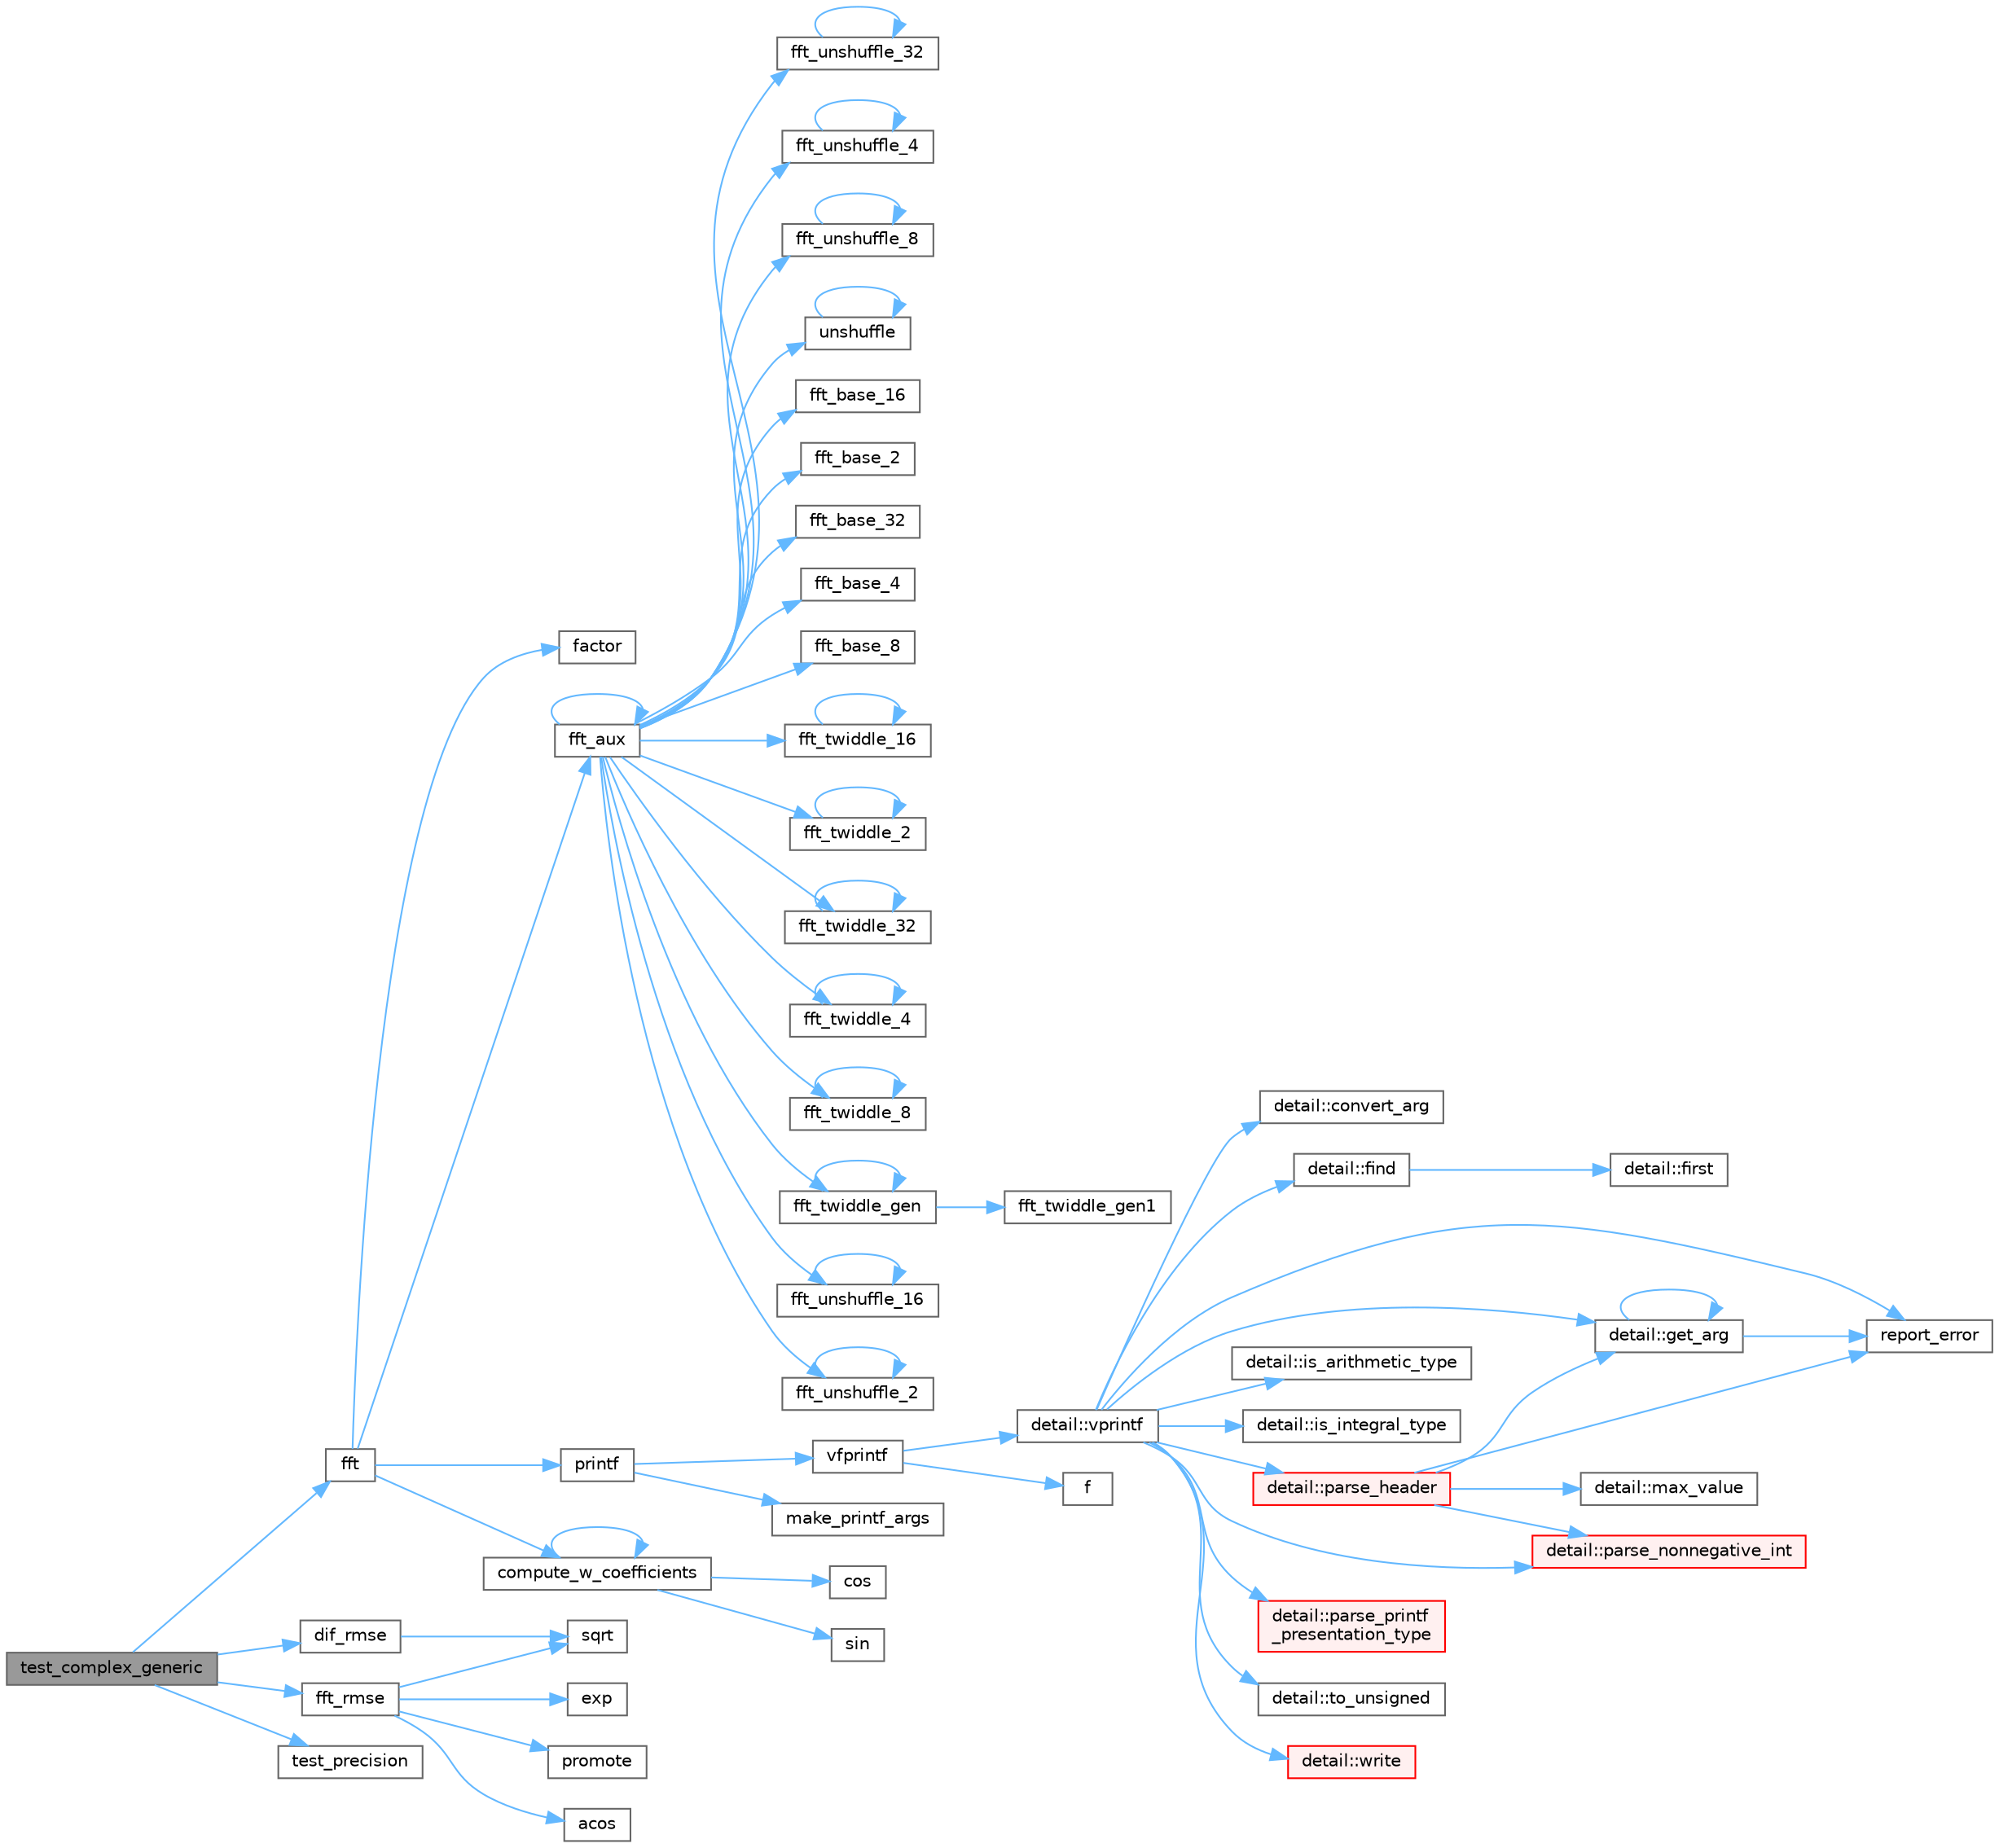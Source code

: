 digraph "test_complex_generic"
{
 // LATEX_PDF_SIZE
  bgcolor="transparent";
  edge [fontname=Helvetica,fontsize=10,labelfontname=Helvetica,labelfontsize=10];
  node [fontname=Helvetica,fontsize=10,shape=box,height=0.2,width=0.4];
  rankdir="LR";
  Node1 [id="Node000001",label="test_complex_generic",height=0.2,width=0.4,color="gray40", fillcolor="grey60", style="filled", fontcolor="black",tooltip=" "];
  Node1 -> Node2 [id="edge70_Node000001_Node000002",color="steelblue1",style="solid",tooltip=" "];
  Node2 [id="Node000002",label="dif_rmse",height=0.2,width=0.4,color="grey40", fillcolor="white", style="filled",URL="$_f_f_t_w_8cpp.html#a2c2a9b95e2b6f64c7d8bbf0ebe8ab5c5",tooltip=" "];
  Node2 -> Node3 [id="edge71_Node000002_Node000003",color="steelblue1",style="solid",tooltip=" "];
  Node3 [id="Node000003",label="sqrt",height=0.2,width=0.4,color="grey40", fillcolor="white", style="filled",URL="$_array_cwise_unary_ops_8h.html#a656b9217a2fcb6de59dc8d1eb3079cc7",tooltip=" "];
  Node1 -> Node4 [id="edge72_Node000001_Node000004",color="steelblue1",style="solid",tooltip=" "];
  Node4 [id="Node000004",label="fft",height=0.2,width=0.4,color="grey40", fillcolor="white", style="filled",URL="$fft_8c.html#a0f5165b7fa1558230a53f75809dfeb0e",tooltip=" "];
  Node4 -> Node5 [id="edge73_Node000004_Node000005",color="steelblue1",style="solid",tooltip=" "];
  Node5 [id="Node000005",label="compute_w_coefficients",height=0.2,width=0.4,color="grey40", fillcolor="white", style="filled",URL="$fft_8c.html#ac57cb5ae1855a8ec41f89c280f693332",tooltip=" "];
  Node5 -> Node5 [id="edge74_Node000005_Node000005",color="steelblue1",style="solid",tooltip=" "];
  Node5 -> Node6 [id="edge75_Node000005_Node000006",color="steelblue1",style="solid",tooltip=" "];
  Node6 [id="Node000006",label="cos",height=0.2,width=0.4,color="grey40", fillcolor="white", style="filled",URL="$_array_cwise_unary_ops_8h.html#a92b03396990b0e9eea0731aa406e31a4",tooltip=" "];
  Node5 -> Node7 [id="edge76_Node000005_Node000007",color="steelblue1",style="solid",tooltip=" "];
  Node7 [id="Node000007",label="sin",height=0.2,width=0.4,color="grey40", fillcolor="white", style="filled",URL="$_array_cwise_unary_ops_8h.html#a9cfb0ea58bd813510a9e2db18a5e49f0",tooltip=" "];
  Node4 -> Node8 [id="edge77_Node000004_Node000008",color="steelblue1",style="solid",tooltip=" "];
  Node8 [id="Node000008",label="factor",height=0.2,width=0.4,color="grey40", fillcolor="white", style="filled",URL="$fft_8c.html#a13b942e46c2348d4cfe7bced3e905d1d",tooltip=" "];
  Node4 -> Node9 [id="edge78_Node000004_Node000009",color="steelblue1",style="solid",tooltip=" "];
  Node9 [id="Node000009",label="fft_aux",height=0.2,width=0.4,color="grey40", fillcolor="white", style="filled",URL="$fft_8c.html#a9a0558fc10e82e20e553685e3c2870e1",tooltip=" "];
  Node9 -> Node9 [id="edge79_Node000009_Node000009",color="steelblue1",style="solid",tooltip=" "];
  Node9 -> Node10 [id="edge80_Node000009_Node000010",color="steelblue1",style="solid",tooltip=" "];
  Node10 [id="Node000010",label="fft_base_16",height=0.2,width=0.4,color="grey40", fillcolor="white", style="filled",URL="$fft_8c.html#aa6910cd3b2b4ec6982a09874afb0483c",tooltip=" "];
  Node9 -> Node11 [id="edge81_Node000009_Node000011",color="steelblue1",style="solid",tooltip=" "];
  Node11 [id="Node000011",label="fft_base_2",height=0.2,width=0.4,color="grey40", fillcolor="white", style="filled",URL="$fft_8c.html#a53f071185d4e04a6d4827d5dea751785",tooltip=" "];
  Node9 -> Node12 [id="edge82_Node000009_Node000012",color="steelblue1",style="solid",tooltip=" "];
  Node12 [id="Node000012",label="fft_base_32",height=0.2,width=0.4,color="grey40", fillcolor="white", style="filled",URL="$fft_8c.html#a471426c2db5a3b6ac07a136c21f534c9",tooltip=" "];
  Node9 -> Node13 [id="edge83_Node000009_Node000013",color="steelblue1",style="solid",tooltip=" "];
  Node13 [id="Node000013",label="fft_base_4",height=0.2,width=0.4,color="grey40", fillcolor="white", style="filled",URL="$fft_8c.html#a8b83f8f4a276c0437140cb8946c518d8",tooltip=" "];
  Node9 -> Node14 [id="edge84_Node000009_Node000014",color="steelblue1",style="solid",tooltip=" "];
  Node14 [id="Node000014",label="fft_base_8",height=0.2,width=0.4,color="grey40", fillcolor="white", style="filled",URL="$fft_8c.html#a4695f30685cdaaa8e5b49d1eafc5c9f0",tooltip=" "];
  Node9 -> Node15 [id="edge85_Node000009_Node000015",color="steelblue1",style="solid",tooltip=" "];
  Node15 [id="Node000015",label="fft_twiddle_16",height=0.2,width=0.4,color="grey40", fillcolor="white", style="filled",URL="$fft_8c.html#a0f87032ee4ccd14b70cc9ec53640df24",tooltip=" "];
  Node15 -> Node15 [id="edge86_Node000015_Node000015",color="steelblue1",style="solid",tooltip=" "];
  Node9 -> Node16 [id="edge87_Node000009_Node000016",color="steelblue1",style="solid",tooltip=" "];
  Node16 [id="Node000016",label="fft_twiddle_2",height=0.2,width=0.4,color="grey40", fillcolor="white", style="filled",URL="$fft_8c.html#a2644cb7a6dcb7d8cb3a2d2eec940fd12",tooltip=" "];
  Node16 -> Node16 [id="edge88_Node000016_Node000016",color="steelblue1",style="solid",tooltip=" "];
  Node9 -> Node17 [id="edge89_Node000009_Node000017",color="steelblue1",style="solid",tooltip=" "];
  Node17 [id="Node000017",label="fft_twiddle_32",height=0.2,width=0.4,color="grey40", fillcolor="white", style="filled",URL="$fft_8c.html#a46dd6bbcad765b995339c555f1e5df52",tooltip=" "];
  Node17 -> Node17 [id="edge90_Node000017_Node000017",color="steelblue1",style="solid",tooltip=" "];
  Node9 -> Node18 [id="edge91_Node000009_Node000018",color="steelblue1",style="solid",tooltip=" "];
  Node18 [id="Node000018",label="fft_twiddle_4",height=0.2,width=0.4,color="grey40", fillcolor="white", style="filled",URL="$fft_8c.html#a4d7ba896e1cb7df2144dd7a1212efb1e",tooltip=" "];
  Node18 -> Node18 [id="edge92_Node000018_Node000018",color="steelblue1",style="solid",tooltip=" "];
  Node9 -> Node19 [id="edge93_Node000009_Node000019",color="steelblue1",style="solid",tooltip=" "];
  Node19 [id="Node000019",label="fft_twiddle_8",height=0.2,width=0.4,color="grey40", fillcolor="white", style="filled",URL="$fft_8c.html#afdc21a3abd5f7586e3f16156d2f00828",tooltip=" "];
  Node19 -> Node19 [id="edge94_Node000019_Node000019",color="steelblue1",style="solid",tooltip=" "];
  Node9 -> Node20 [id="edge95_Node000009_Node000020",color="steelblue1",style="solid",tooltip=" "];
  Node20 [id="Node000020",label="fft_twiddle_gen",height=0.2,width=0.4,color="grey40", fillcolor="white", style="filled",URL="$fft_8c.html#afefcf2b06603893f5c4ff12120eb196c",tooltip=" "];
  Node20 -> Node20 [id="edge96_Node000020_Node000020",color="steelblue1",style="solid",tooltip=" "];
  Node20 -> Node21 [id="edge97_Node000020_Node000021",color="steelblue1",style="solid",tooltip=" "];
  Node21 [id="Node000021",label="fft_twiddle_gen1",height=0.2,width=0.4,color="grey40", fillcolor="white", style="filled",URL="$fft_8c.html#a07fff7c873ff37e6a5e8af78f06893d4",tooltip=" "];
  Node9 -> Node22 [id="edge98_Node000009_Node000022",color="steelblue1",style="solid",tooltip=" "];
  Node22 [id="Node000022",label="fft_unshuffle_16",height=0.2,width=0.4,color="grey40", fillcolor="white", style="filled",URL="$fft_8c.html#abc1b00ecbdbde947e57eef2cef991665",tooltip=" "];
  Node22 -> Node22 [id="edge99_Node000022_Node000022",color="steelblue1",style="solid",tooltip=" "];
  Node9 -> Node23 [id="edge100_Node000009_Node000023",color="steelblue1",style="solid",tooltip=" "];
  Node23 [id="Node000023",label="fft_unshuffle_2",height=0.2,width=0.4,color="grey40", fillcolor="white", style="filled",URL="$fft_8c.html#a7d6a3a5142b45a43181264d7099c43f8",tooltip=" "];
  Node23 -> Node23 [id="edge101_Node000023_Node000023",color="steelblue1",style="solid",tooltip=" "];
  Node9 -> Node24 [id="edge102_Node000009_Node000024",color="steelblue1",style="solid",tooltip=" "];
  Node24 [id="Node000024",label="fft_unshuffle_32",height=0.2,width=0.4,color="grey40", fillcolor="white", style="filled",URL="$fft_8c.html#a7a1bc321c290a9ba51df47ea9d198e58",tooltip=" "];
  Node24 -> Node24 [id="edge103_Node000024_Node000024",color="steelblue1",style="solid",tooltip=" "];
  Node9 -> Node25 [id="edge104_Node000009_Node000025",color="steelblue1",style="solid",tooltip=" "];
  Node25 [id="Node000025",label="fft_unshuffle_4",height=0.2,width=0.4,color="grey40", fillcolor="white", style="filled",URL="$fft_8c.html#a7f784d13d950d7f35dfc390256354ec7",tooltip=" "];
  Node25 -> Node25 [id="edge105_Node000025_Node000025",color="steelblue1",style="solid",tooltip=" "];
  Node9 -> Node26 [id="edge106_Node000009_Node000026",color="steelblue1",style="solid",tooltip=" "];
  Node26 [id="Node000026",label="fft_unshuffle_8",height=0.2,width=0.4,color="grey40", fillcolor="white", style="filled",URL="$fft_8c.html#ac48af76d146978da9cd4fe6b30da350b",tooltip=" "];
  Node26 -> Node26 [id="edge107_Node000026_Node000026",color="steelblue1",style="solid",tooltip=" "];
  Node9 -> Node27 [id="edge108_Node000009_Node000027",color="steelblue1",style="solid",tooltip=" "];
  Node27 [id="Node000027",label="unshuffle",height=0.2,width=0.4,color="grey40", fillcolor="white", style="filled",URL="$fft_8c.html#ad31a7282a2f474de44413e0d7163c468",tooltip=" "];
  Node27 -> Node27 [id="edge109_Node000027_Node000027",color="steelblue1",style="solid",tooltip=" "];
  Node4 -> Node28 [id="edge110_Node000004_Node000028",color="steelblue1",style="solid",tooltip=" "];
  Node28 [id="Node000028",label="printf",height=0.2,width=0.4,color="grey40", fillcolor="white", style="filled",URL="$printf_8h.html#aee3ed3a831f25f07e7be3919fff2203a",tooltip=" "];
  Node28 -> Node29 [id="edge111_Node000028_Node000029",color="steelblue1",style="solid",tooltip=" "];
  Node29 [id="Node000029",label="make_printf_args",height=0.2,width=0.4,color="grey40", fillcolor="white", style="filled",URL="$printf_8h.html#a27dcc0efcda04388971dbea3c875f122",tooltip=" "];
  Node28 -> Node30 [id="edge112_Node000028_Node000030",color="steelblue1",style="solid",tooltip=" "];
  Node30 [id="Node000030",label="vfprintf",height=0.2,width=0.4,color="grey40", fillcolor="white", style="filled",URL="$printf_8h.html#abb30aad964fc771fb52cf3ad88649df2",tooltip=" "];
  Node30 -> Node31 [id="edge113_Node000030_Node000031",color="steelblue1",style="solid",tooltip=" "];
  Node31 [id="Node000031",label="f",height=0.2,width=0.4,color="grey40", fillcolor="white", style="filled",URL="$cxx11__tensor__map_8cpp.html#a7f507fea02198f6cb81c86640c7b1a4e",tooltip=" "];
  Node30 -> Node32 [id="edge114_Node000030_Node000032",color="steelblue1",style="solid",tooltip=" "];
  Node32 [id="Node000032",label="detail::vprintf",height=0.2,width=0.4,color="grey40", fillcolor="white", style="filled",URL="$namespacedetail.html#a1c8c2218e4c822aa8f743fb9c573717f",tooltip=" "];
  Node32 -> Node33 [id="edge115_Node000032_Node000033",color="steelblue1",style="solid",tooltip=" "];
  Node33 [id="Node000033",label="detail::convert_arg",height=0.2,width=0.4,color="grey40", fillcolor="white", style="filled",URL="$namespacedetail.html#a03c11572c9a664266d6925f327dec7f3",tooltip=" "];
  Node32 -> Node34 [id="edge116_Node000032_Node000034",color="steelblue1",style="solid",tooltip=" "];
  Node34 [id="Node000034",label="detail::find",height=0.2,width=0.4,color="grey40", fillcolor="white", style="filled",URL="$namespacedetail.html#a6b71952fab3dc32f3edb2c3e9811d8d9",tooltip=" "];
  Node34 -> Node35 [id="edge117_Node000034_Node000035",color="steelblue1",style="solid",tooltip=" "];
  Node35 [id="Node000035",label="detail::first",height=0.2,width=0.4,color="grey40", fillcolor="white", style="filled",URL="$namespacedetail.html#a02319a3deb124802b88b61f85987df5e",tooltip=" "];
  Node32 -> Node36 [id="edge118_Node000032_Node000036",color="steelblue1",style="solid",tooltip=" "];
  Node36 [id="Node000036",label="detail::get_arg",height=0.2,width=0.4,color="grey40", fillcolor="white", style="filled",URL="$namespacedetail.html#a342ef250e45bd09b2ef666b6fae1c355",tooltip=" "];
  Node36 -> Node36 [id="edge119_Node000036_Node000036",color="steelblue1",style="solid",tooltip=" "];
  Node36 -> Node37 [id="edge120_Node000036_Node000037",color="steelblue1",style="solid",tooltip=" "];
  Node37 [id="Node000037",label="report_error",height=0.2,width=0.4,color="grey40", fillcolor="white", style="filled",URL="$format-inl_8h.html#a5555893692b00b61b3886349332fd01f",tooltip=" "];
  Node32 -> Node38 [id="edge121_Node000032_Node000038",color="steelblue1",style="solid",tooltip=" "];
  Node38 [id="Node000038",label="detail::is_arithmetic_type",height=0.2,width=0.4,color="grey40", fillcolor="white", style="filled",URL="$namespacedetail.html#a802c50a56a3495fdab6020b375ba1389",tooltip=" "];
  Node32 -> Node39 [id="edge122_Node000032_Node000039",color="steelblue1",style="solid",tooltip=" "];
  Node39 [id="Node000039",label="detail::is_integral_type",height=0.2,width=0.4,color="grey40", fillcolor="white", style="filled",URL="$namespacedetail.html#a2a60f8d1bee41b803f43fc42b707b5d1",tooltip=" "];
  Node32 -> Node40 [id="edge123_Node000032_Node000040",color="steelblue1",style="solid",tooltip=" "];
  Node40 [id="Node000040",label="detail::parse_header",height=0.2,width=0.4,color="red", fillcolor="#FFF0F0", style="filled",URL="$namespacedetail.html#afc9d93e58b8edb8077f8bc8eee7f4035",tooltip=" "];
  Node40 -> Node36 [id="edge124_Node000040_Node000036",color="steelblue1",style="solid",tooltip=" "];
  Node40 -> Node41 [id="edge125_Node000040_Node000041",color="steelblue1",style="solid",tooltip=" "];
  Node41 [id="Node000041",label="detail::max_value",height=0.2,width=0.4,color="grey40", fillcolor="white", style="filled",URL="$namespacedetail.html#a45c2130c44ebe54179eafcee3cda2bfb",tooltip=" "];
  Node40 -> Node49 [id="edge126_Node000040_Node000049",color="steelblue1",style="solid",tooltip=" "];
  Node49 [id="Node000049",label="detail::parse_nonnegative_int",height=0.2,width=0.4,color="red", fillcolor="#FFF0F0", style="filled",URL="$namespacedetail.html#a338caba782225e115a9902d4d0835f5f",tooltip=" "];
  Node40 -> Node37 [id="edge127_Node000040_Node000037",color="steelblue1",style="solid",tooltip=" "];
  Node32 -> Node49 [id="edge128_Node000032_Node000049",color="steelblue1",style="solid",tooltip=" "];
  Node32 -> Node52 [id="edge129_Node000032_Node000052",color="steelblue1",style="solid",tooltip=" "];
  Node52 [id="Node000052",label="detail::parse_printf\l_presentation_type",height=0.2,width=0.4,color="red", fillcolor="#FFF0F0", style="filled",URL="$namespacedetail.html#aa2cb095169b23e3a66260ad7078f44cc",tooltip=" "];
  Node32 -> Node37 [id="edge130_Node000032_Node000037",color="steelblue1",style="solid",tooltip=" "];
  Node32 -> Node54 [id="edge131_Node000032_Node000054",color="steelblue1",style="solid",tooltip=" "];
  Node54 [id="Node000054",label="detail::to_unsigned",height=0.2,width=0.4,color="grey40", fillcolor="white", style="filled",URL="$namespacedetail.html#a4855e668246c731a97484efc329f2aac",tooltip=" "];
  Node32 -> Node55 [id="edge132_Node000032_Node000055",color="steelblue1",style="solid",tooltip=" "];
  Node55 [id="Node000055",label="detail::write",height=0.2,width=0.4,color="red", fillcolor="#FFF0F0", style="filled",URL="$namespacedetail.html#a29dacf26eedc9e3575fb57329a5ca0a3",tooltip=" "];
  Node1 -> Node59 [id="edge133_Node000001_Node000059",color="steelblue1",style="solid",tooltip=" "];
  Node59 [id="Node000059",label="fft_rmse",height=0.2,width=0.4,color="grey40", fillcolor="white", style="filled",URL="$_f_f_t_w_8cpp.html#a50fc74eb7e6fc76c36a3e947bd05fd0d",tooltip=" "];
  Node59 -> Node60 [id="edge134_Node000059_Node000060",color="steelblue1",style="solid",tooltip=" "];
  Node60 [id="Node000060",label="acos",height=0.2,width=0.4,color="grey40", fillcolor="white", style="filled",URL="$_array_cwise_unary_ops_8h.html#a4ae93c48c742ccd51e0ec59fa85b49bd",tooltip=" "];
  Node59 -> Node61 [id="edge135_Node000059_Node000061",color="steelblue1",style="solid",tooltip=" "];
  Node61 [id="Node000061",label="exp",height=0.2,width=0.4,color="grey40", fillcolor="white", style="filled",URL="$_array_cwise_unary_ops_8h.html#a2500b5d4f377a445cb98d3f1facfa1cf",tooltip=" "];
  Node59 -> Node62 [id="edge136_Node000059_Node000062",color="steelblue1",style="solid",tooltip=" "];
  Node62 [id="Node000062",label="promote",height=0.2,width=0.4,color="grey40", fillcolor="white", style="filled",URL="$_f_f_t_w_8cpp.html#a2730b8258a1212eb9347bc3a34e90e3d",tooltip=" "];
  Node59 -> Node3 [id="edge137_Node000059_Node000003",color="steelblue1",style="solid",tooltip=" "];
  Node1 -> Node63 [id="edge138_Node000001_Node000063",color="steelblue1",style="solid",tooltip=" "];
  Node63 [id="Node000063",label="test_precision",height=0.2,width=0.4,color="grey40", fillcolor="white", style="filled",URL="$spbenchsolver_8h.html#ac873ccd2d8b50aa74f31783a38ba5d99",tooltip=" "];
}
